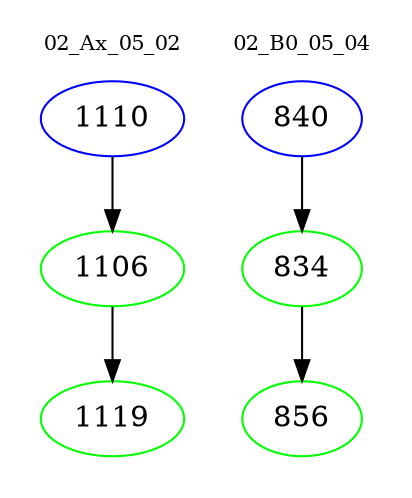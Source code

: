 digraph{
subgraph cluster_0 {
color = white
label = "02_Ax_05_02";
fontsize=10;
T0_1110 [label="1110", color="blue"]
T0_1110 -> T0_1106 [color="black"]
T0_1106 [label="1106", color="green"]
T0_1106 -> T0_1119 [color="black"]
T0_1119 [label="1119", color="green"]
}
subgraph cluster_1 {
color = white
label = "02_B0_05_04";
fontsize=10;
T1_840 [label="840", color="blue"]
T1_840 -> T1_834 [color="black"]
T1_834 [label="834", color="green"]
T1_834 -> T1_856 [color="black"]
T1_856 [label="856", color="green"]
}
}
